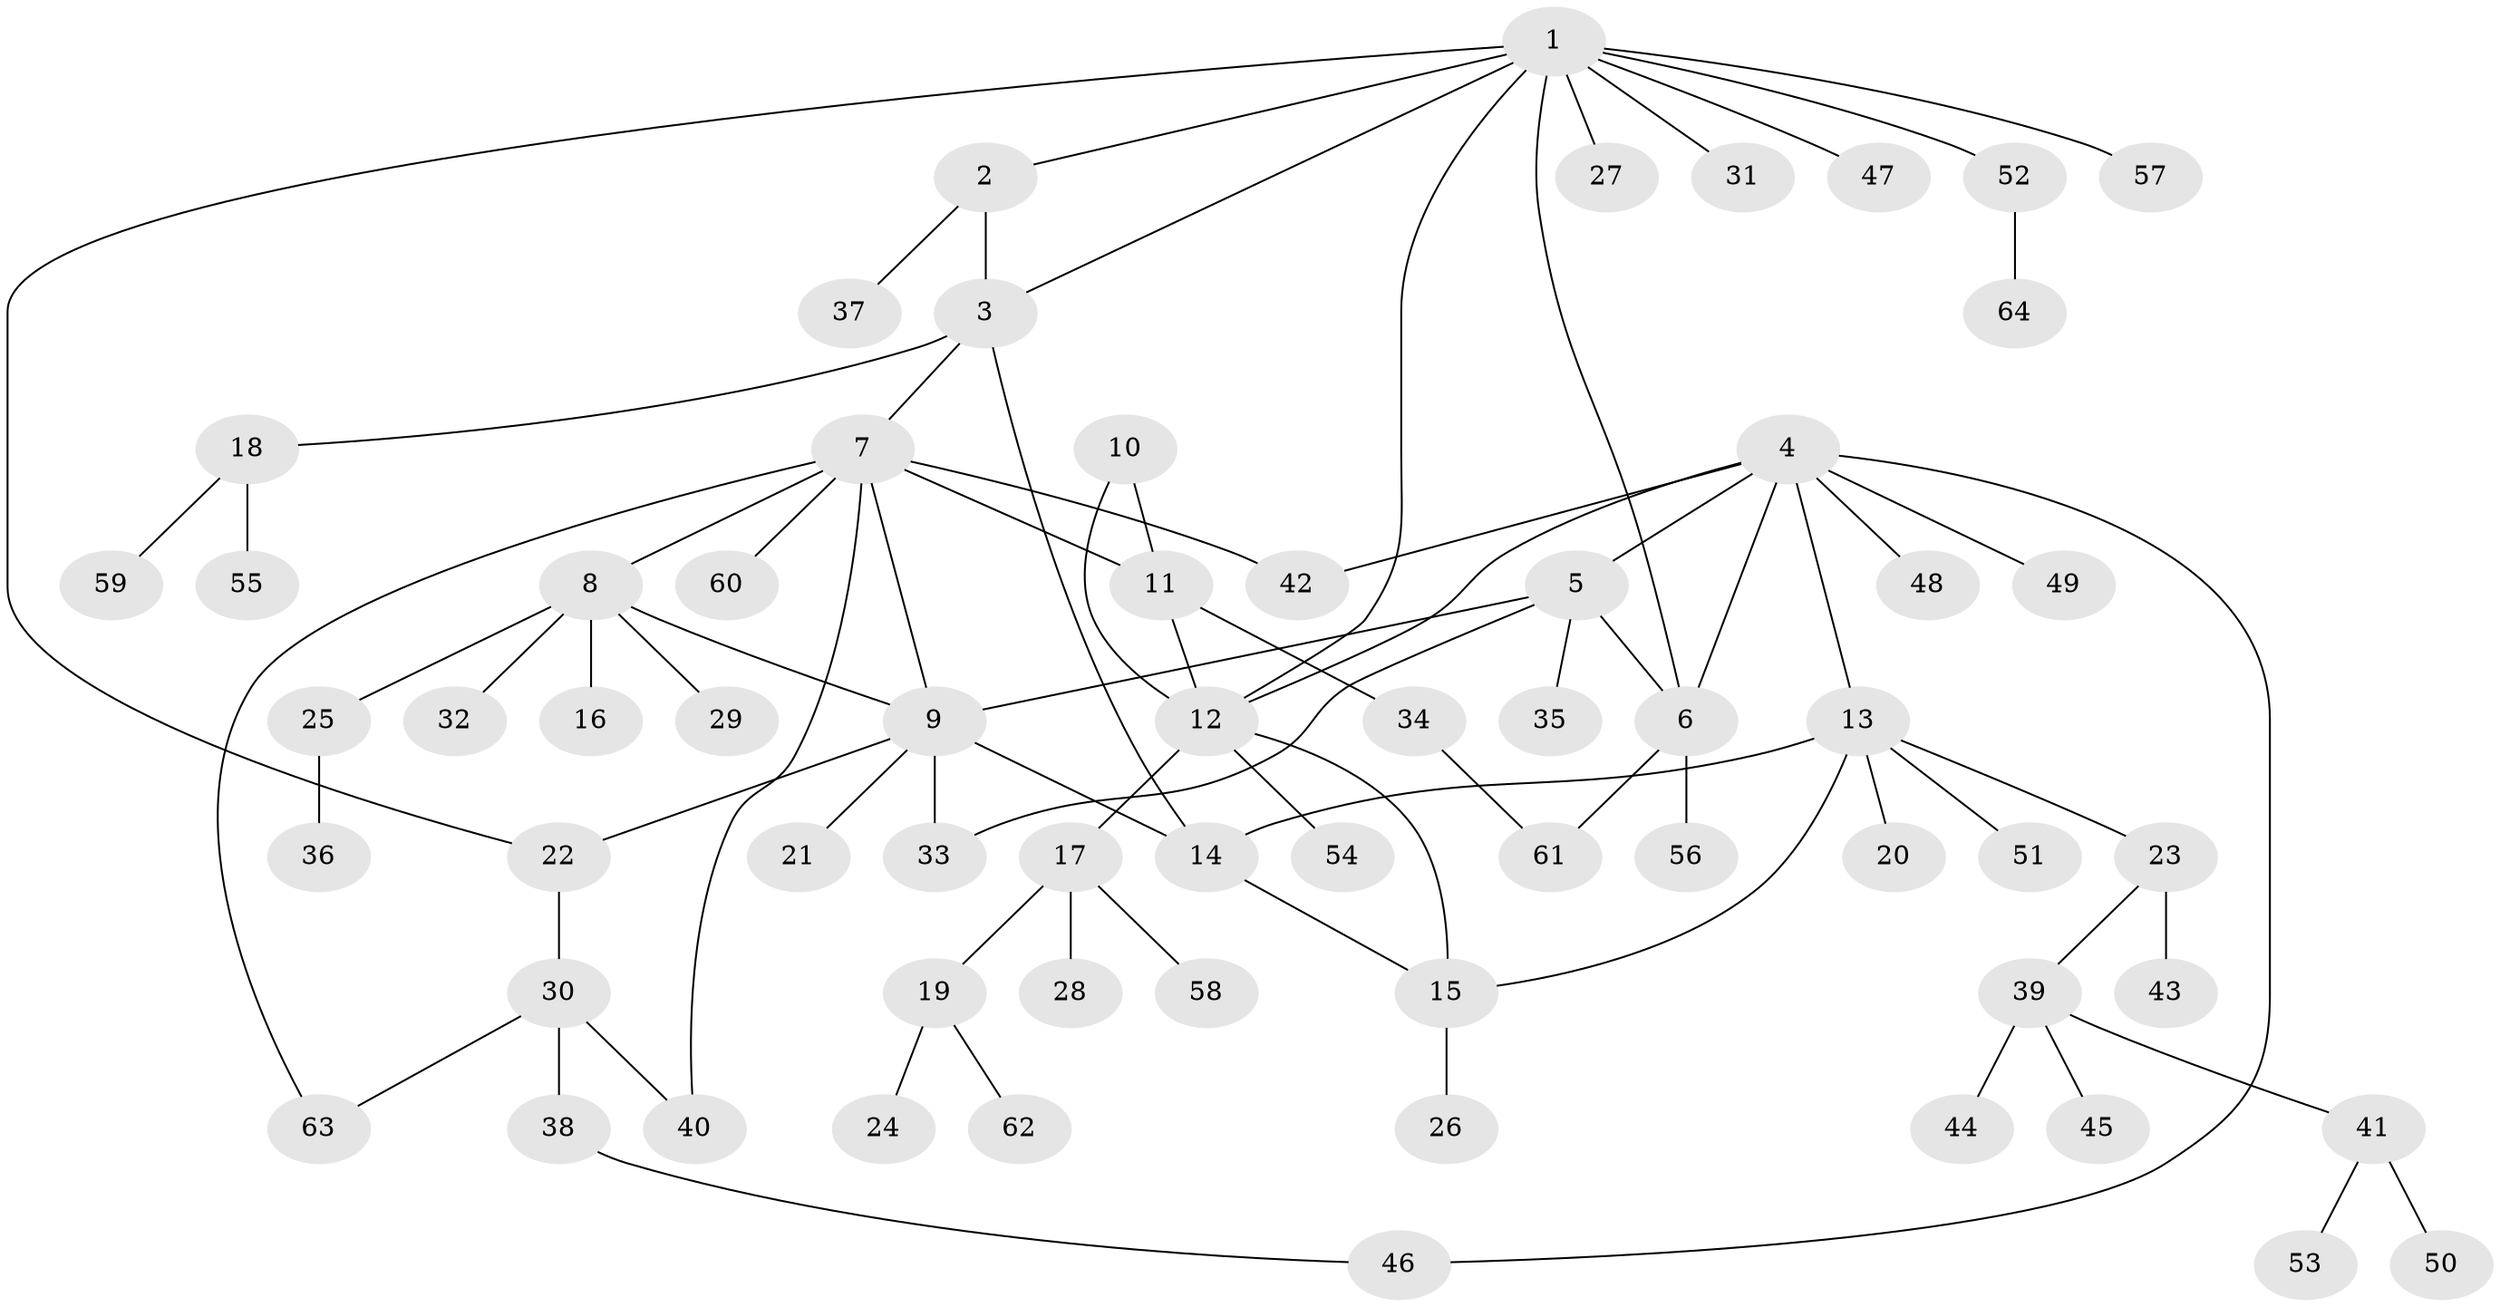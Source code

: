 // Generated by graph-tools (version 1.1) at 2025/50/03/09/25 03:50:27]
// undirected, 64 vertices, 81 edges
graph export_dot {
graph [start="1"]
  node [color=gray90,style=filled];
  1;
  2;
  3;
  4;
  5;
  6;
  7;
  8;
  9;
  10;
  11;
  12;
  13;
  14;
  15;
  16;
  17;
  18;
  19;
  20;
  21;
  22;
  23;
  24;
  25;
  26;
  27;
  28;
  29;
  30;
  31;
  32;
  33;
  34;
  35;
  36;
  37;
  38;
  39;
  40;
  41;
  42;
  43;
  44;
  45;
  46;
  47;
  48;
  49;
  50;
  51;
  52;
  53;
  54;
  55;
  56;
  57;
  58;
  59;
  60;
  61;
  62;
  63;
  64;
  1 -- 2;
  1 -- 3;
  1 -- 6;
  1 -- 12;
  1 -- 22;
  1 -- 27;
  1 -- 31;
  1 -- 47;
  1 -- 52;
  1 -- 57;
  2 -- 3;
  2 -- 37;
  3 -- 7;
  3 -- 14;
  3 -- 18;
  4 -- 5;
  4 -- 6;
  4 -- 12;
  4 -- 13;
  4 -- 42;
  4 -- 46;
  4 -- 48;
  4 -- 49;
  5 -- 6;
  5 -- 9;
  5 -- 33;
  5 -- 35;
  6 -- 56;
  6 -- 61;
  7 -- 8;
  7 -- 9;
  7 -- 11;
  7 -- 40;
  7 -- 42;
  7 -- 60;
  7 -- 63;
  8 -- 9;
  8 -- 16;
  8 -- 25;
  8 -- 29;
  8 -- 32;
  9 -- 14;
  9 -- 21;
  9 -- 22;
  9 -- 33;
  10 -- 11;
  10 -- 12;
  11 -- 12;
  11 -- 34;
  12 -- 15;
  12 -- 17;
  12 -- 54;
  13 -- 14;
  13 -- 15;
  13 -- 20;
  13 -- 23;
  13 -- 51;
  14 -- 15;
  15 -- 26;
  17 -- 19;
  17 -- 28;
  17 -- 58;
  18 -- 55;
  18 -- 59;
  19 -- 24;
  19 -- 62;
  22 -- 30;
  23 -- 39;
  23 -- 43;
  25 -- 36;
  30 -- 38;
  30 -- 40;
  30 -- 63;
  34 -- 61;
  38 -- 46;
  39 -- 41;
  39 -- 44;
  39 -- 45;
  41 -- 50;
  41 -- 53;
  52 -- 64;
}
